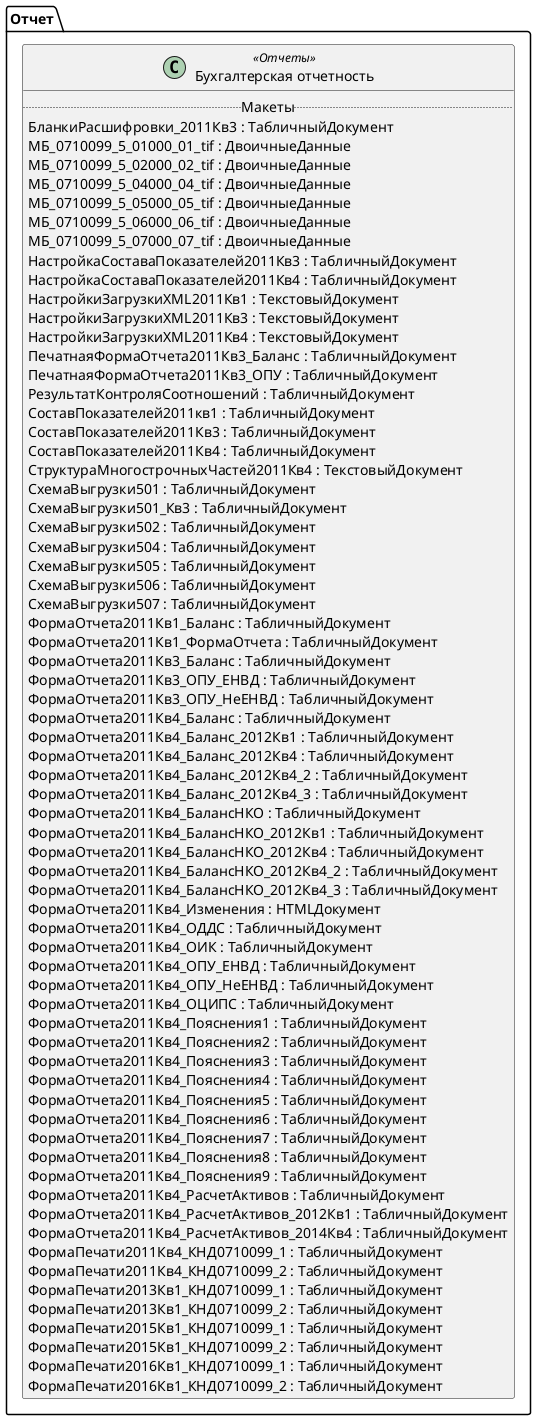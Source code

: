 ﻿@startuml РегламентированныйОтчетБухОтчетность
'!include templates.wsd
'..\include templates.wsd
class Отчет.РегламентированныйОтчетБухОтчетность as "Бухгалтерская отчетность" <<Отчеты>>
{
..Макеты..
БланкиРасшифровки_2011Кв3 : ТабличныйДокумент
МБ_0710099_5_01000_01_tif : ДвоичныеДанные
МБ_0710099_5_02000_02_tif : ДвоичныеДанные
МБ_0710099_5_04000_04_tif : ДвоичныеДанные
МБ_0710099_5_05000_05_tif : ДвоичныеДанные
МБ_0710099_5_06000_06_tif : ДвоичныеДанные
МБ_0710099_5_07000_07_tif : ДвоичныеДанные
НастройкаСоставаПоказателей2011Кв3 : ТабличныйДокумент
НастройкаСоставаПоказателей2011Кв4 : ТабличныйДокумент
НастройкиЗагрузкиXML2011Кв1 : ТекстовыйДокумент
НастройкиЗагрузкиXML2011Кв3 : ТекстовыйДокумент
НастройкиЗагрузкиXML2011Кв4 : ТекстовыйДокумент
ПечатнаяФормаОтчета2011Кв3_Баланс : ТабличныйДокумент
ПечатнаяФормаОтчета2011Кв3_ОПУ : ТабличныйДокумент
РезультатКонтроляСоотношений : ТабличныйДокумент
СоставПоказателей2011кв1 : ТабличныйДокумент
СоставПоказателей2011Кв3 : ТабличныйДокумент
СоставПоказателей2011Кв4 : ТабличныйДокумент
СтруктураМногострочныхЧастей2011Кв4 : ТекстовыйДокумент
СхемаВыгрузки501 : ТабличныйДокумент
СхемаВыгрузки501_Кв3 : ТабличныйДокумент
СхемаВыгрузки502 : ТабличныйДокумент
СхемаВыгрузки504 : ТабличныйДокумент
СхемаВыгрузки505 : ТабличныйДокумент
СхемаВыгрузки506 : ТабличныйДокумент
СхемаВыгрузки507 : ТабличныйДокумент
ФормаОтчета2011Кв1_Баланс : ТабличныйДокумент
ФормаОтчета2011Кв1_ФормаОтчета : ТабличныйДокумент
ФормаОтчета2011Кв3_Баланс : ТабличныйДокумент
ФормаОтчета2011Кв3_ОПУ_ЕНВД : ТабличныйДокумент
ФормаОтчета2011Кв3_ОПУ_НеЕНВД : ТабличныйДокумент
ФормаОтчета2011Кв4_Баланс : ТабличныйДокумент
ФормаОтчета2011Кв4_Баланс_2012Кв1 : ТабличныйДокумент
ФормаОтчета2011Кв4_Баланс_2012Кв4 : ТабличныйДокумент
ФормаОтчета2011Кв4_Баланс_2012Кв4_2 : ТабличныйДокумент
ФормаОтчета2011Кв4_Баланс_2012Кв4_3 : ТабличныйДокумент
ФормаОтчета2011Кв4_БалансНКО : ТабличныйДокумент
ФормаОтчета2011Кв4_БалансНКО_2012Кв1 : ТабличныйДокумент
ФормаОтчета2011Кв4_БалансНКО_2012Кв4 : ТабличныйДокумент
ФормаОтчета2011Кв4_БалансНКО_2012Кв4_2 : ТабличныйДокумент
ФормаОтчета2011Кв4_БалансНКО_2012Кв4_3 : ТабличныйДокумент
ФормаОтчета2011Кв4_Изменения : HTMLДокумент
ФормаОтчета2011Кв4_ОДДС : ТабличныйДокумент
ФормаОтчета2011Кв4_ОИК : ТабличныйДокумент
ФормаОтчета2011Кв4_ОПУ_ЕНВД : ТабличныйДокумент
ФормаОтчета2011Кв4_ОПУ_НеЕНВД : ТабличныйДокумент
ФормаОтчета2011Кв4_ОЦИПС : ТабличныйДокумент
ФормаОтчета2011Кв4_Пояснения1 : ТабличныйДокумент
ФормаОтчета2011Кв4_Пояснения2 : ТабличныйДокумент
ФормаОтчета2011Кв4_Пояснения3 : ТабличныйДокумент
ФормаОтчета2011Кв4_Пояснения4 : ТабличныйДокумент
ФормаОтчета2011Кв4_Пояснения5 : ТабличныйДокумент
ФормаОтчета2011Кв4_Пояснения6 : ТабличныйДокумент
ФормаОтчета2011Кв4_Пояснения7 : ТабличныйДокумент
ФормаОтчета2011Кв4_Пояснения8 : ТабличныйДокумент
ФормаОтчета2011Кв4_Пояснения9 : ТабличныйДокумент
ФормаОтчета2011Кв4_РасчетАктивов : ТабличныйДокумент
ФормаОтчета2011Кв4_РасчетАктивов_2012Кв1 : ТабличныйДокумент
ФормаОтчета2011Кв4_РасчетАктивов_2014Кв4 : ТабличныйДокумент
ФормаПечати2011Кв4_КНД0710099_1 : ТабличныйДокумент
ФормаПечати2011Кв4_КНД0710099_2 : ТабличныйДокумент
ФормаПечати2013Кв1_КНД0710099_1 : ТабличныйДокумент
ФормаПечати2013Кв1_КНД0710099_2 : ТабличныйДокумент
ФормаПечати2015Кв1_КНД0710099_1 : ТабличныйДокумент
ФормаПечати2015Кв1_КНД0710099_2 : ТабличныйДокумент
ФормаПечати2016Кв1_КНД0710099_1 : ТабличныйДокумент
ФормаПечати2016Кв1_КНД0710099_2 : ТабличныйДокумент
}
@enduml
